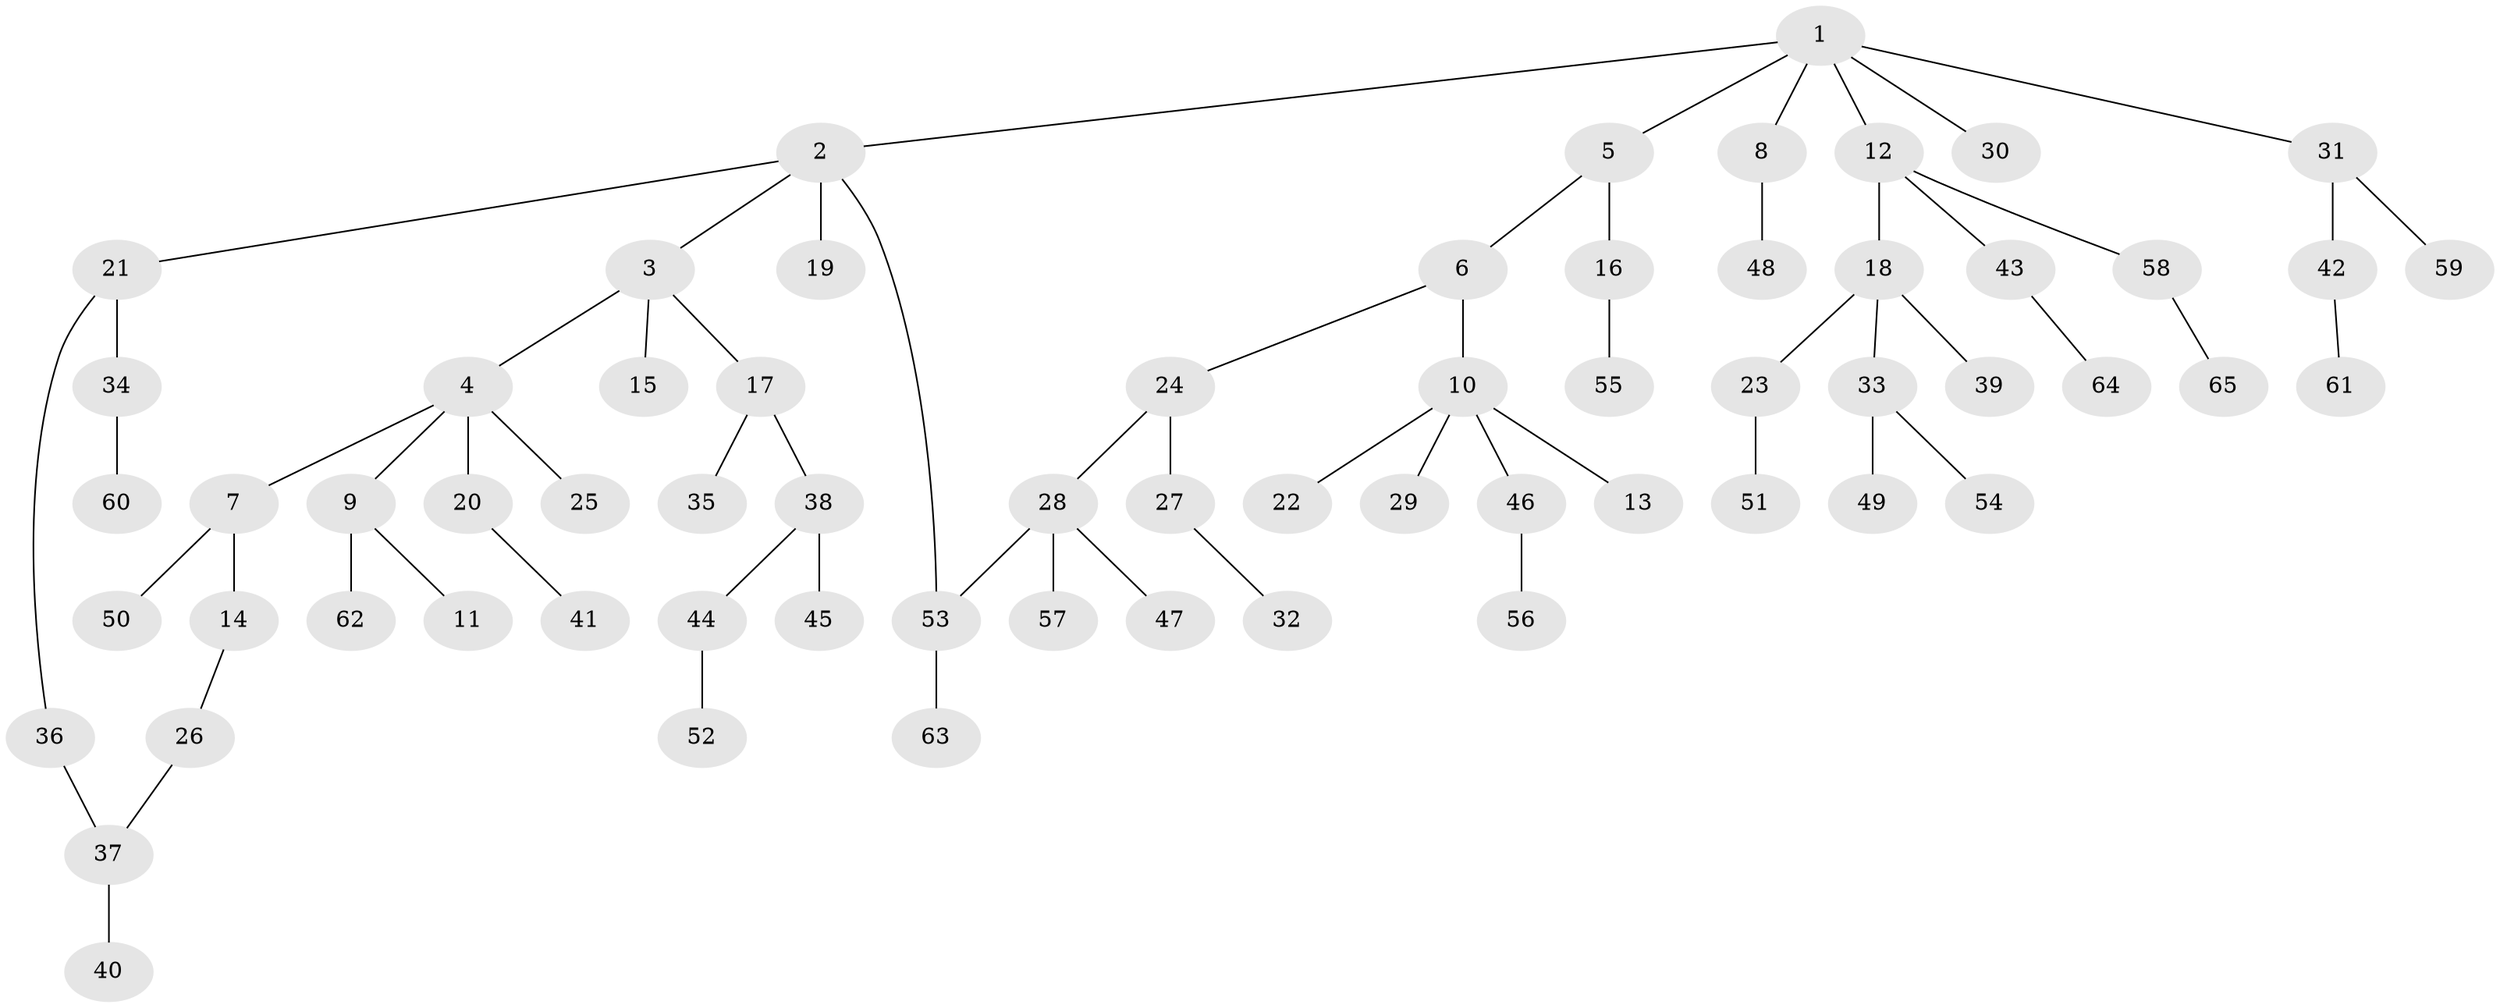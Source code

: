 // coarse degree distribution, {5: 0.09302325581395349, 6: 0.046511627906976744, 4: 0.06976744186046512, 1: 0.6046511627906976, 2: 0.13953488372093023, 3: 0.046511627906976744}
// Generated by graph-tools (version 1.1) at 2025/41/03/06/25 10:41:28]
// undirected, 65 vertices, 66 edges
graph export_dot {
graph [start="1"]
  node [color=gray90,style=filled];
  1;
  2;
  3;
  4;
  5;
  6;
  7;
  8;
  9;
  10;
  11;
  12;
  13;
  14;
  15;
  16;
  17;
  18;
  19;
  20;
  21;
  22;
  23;
  24;
  25;
  26;
  27;
  28;
  29;
  30;
  31;
  32;
  33;
  34;
  35;
  36;
  37;
  38;
  39;
  40;
  41;
  42;
  43;
  44;
  45;
  46;
  47;
  48;
  49;
  50;
  51;
  52;
  53;
  54;
  55;
  56;
  57;
  58;
  59;
  60;
  61;
  62;
  63;
  64;
  65;
  1 -- 2;
  1 -- 5;
  1 -- 8;
  1 -- 12;
  1 -- 30;
  1 -- 31;
  2 -- 3;
  2 -- 19;
  2 -- 21;
  2 -- 53;
  3 -- 4;
  3 -- 15;
  3 -- 17;
  4 -- 7;
  4 -- 9;
  4 -- 20;
  4 -- 25;
  5 -- 6;
  5 -- 16;
  6 -- 10;
  6 -- 24;
  7 -- 14;
  7 -- 50;
  8 -- 48;
  9 -- 11;
  9 -- 62;
  10 -- 13;
  10 -- 22;
  10 -- 29;
  10 -- 46;
  12 -- 18;
  12 -- 43;
  12 -- 58;
  14 -- 26;
  16 -- 55;
  17 -- 35;
  17 -- 38;
  18 -- 23;
  18 -- 33;
  18 -- 39;
  20 -- 41;
  21 -- 34;
  21 -- 36;
  23 -- 51;
  24 -- 27;
  24 -- 28;
  26 -- 37;
  27 -- 32;
  28 -- 47;
  28 -- 57;
  28 -- 53;
  31 -- 42;
  31 -- 59;
  33 -- 49;
  33 -- 54;
  34 -- 60;
  36 -- 37;
  37 -- 40;
  38 -- 44;
  38 -- 45;
  42 -- 61;
  43 -- 64;
  44 -- 52;
  46 -- 56;
  53 -- 63;
  58 -- 65;
}
